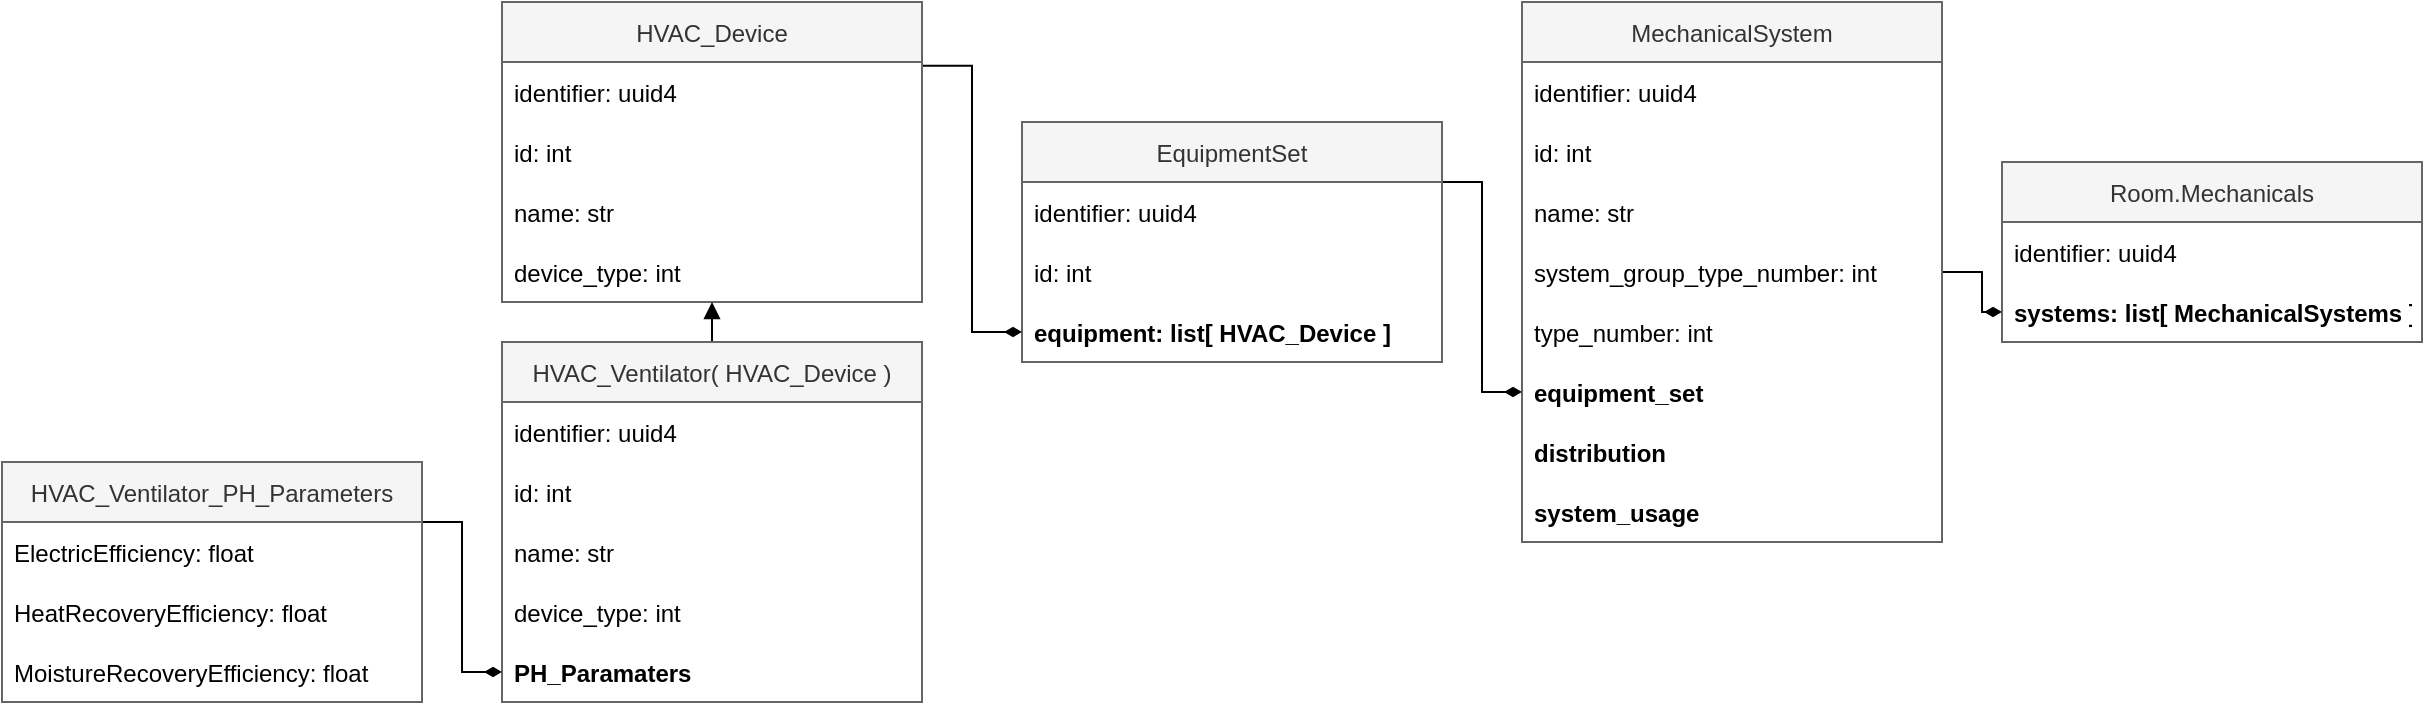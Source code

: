 <mxfile version="15.3.8" type="github"><diagram id="samFb1ylBwpOeSp5ioZv" name="Page-1"><mxGraphModel dx="1530" dy="1114" grid="1" gridSize="10" guides="1" tooltips="1" connect="1" arrows="1" fold="1" page="1" pageScale="1" pageWidth="1700" pageHeight="1100" math="0" shadow="0"><root><mxCell id="0"/><mxCell id="1" parent="0"/><mxCell id="2rCxB0W84ouvpsxNfgQV-1" value="Room.Mechanicals" style="swimlane;fontStyle=0;childLayout=stackLayout;horizontal=1;startSize=30;horizontalStack=0;resizeParent=1;resizeParentMax=0;resizeLast=0;collapsible=1;marginBottom=0;fillColor=#f5f5f5;strokeColor=#666666;fontColor=#333333;" vertex="1" parent="1"><mxGeometry x="1120" y="200" width="210" height="90" as="geometry"/></mxCell><mxCell id="2rCxB0W84ouvpsxNfgQV-9" value="identifier: uuid4" style="text;strokeColor=none;fillColor=none;align=left;verticalAlign=middle;spacingLeft=4;spacingRight=4;overflow=hidden;points=[[0,0.5],[1,0.5]];portConstraint=eastwest;rotatable=0;" vertex="1" parent="2rCxB0W84ouvpsxNfgQV-1"><mxGeometry y="30" width="210" height="30" as="geometry"/></mxCell><mxCell id="2rCxB0W84ouvpsxNfgQV-2" value="systems: list[ MechanicalSystems ]" style="text;strokeColor=none;fillColor=none;align=left;verticalAlign=middle;spacingLeft=4;spacingRight=4;overflow=hidden;points=[[0,0.5],[1,0.5]];portConstraint=eastwest;rotatable=0;fontStyle=1" vertex="1" parent="2rCxB0W84ouvpsxNfgQV-1"><mxGeometry y="60" width="210" height="30" as="geometry"/></mxCell><mxCell id="2rCxB0W84ouvpsxNfgQV-59" style="edgeStyle=orthogonalEdgeStyle;rounded=0;orthogonalLoop=1;jettySize=auto;html=1;entryX=0;entryY=0.5;entryDx=0;entryDy=0;fontSize=10;startArrow=none;startFill=0;endArrow=diamondThin;endFill=1;" edge="1" parent="1" source="2rCxB0W84ouvpsxNfgQV-5" target="2rCxB0W84ouvpsxNfgQV-2"><mxGeometry relative="1" as="geometry"/></mxCell><mxCell id="2rCxB0W84ouvpsxNfgQV-5" value="MechanicalSystem" style="swimlane;fontStyle=0;childLayout=stackLayout;horizontal=1;startSize=30;horizontalStack=0;resizeParent=1;resizeParentMax=0;resizeLast=0;collapsible=1;marginBottom=0;fillColor=#f5f5f5;strokeColor=#666666;fontColor=#333333;" vertex="1" parent="1"><mxGeometry x="880" y="120" width="210" height="270" as="geometry"/></mxCell><mxCell id="2rCxB0W84ouvpsxNfgQV-8" value="identifier: uuid4" style="text;strokeColor=none;fillColor=none;align=left;verticalAlign=middle;spacingLeft=4;spacingRight=4;overflow=hidden;points=[[0,0.5],[1,0.5]];portConstraint=eastwest;rotatable=0;" vertex="1" parent="2rCxB0W84ouvpsxNfgQV-5"><mxGeometry y="30" width="210" height="30" as="geometry"/></mxCell><mxCell id="2rCxB0W84ouvpsxNfgQV-6" value="id: int" style="text;strokeColor=none;fillColor=none;align=left;verticalAlign=middle;spacingLeft=4;spacingRight=4;overflow=hidden;points=[[0,0.5],[1,0.5]];portConstraint=eastwest;rotatable=0;" vertex="1" parent="2rCxB0W84ouvpsxNfgQV-5"><mxGeometry y="60" width="210" height="30" as="geometry"/></mxCell><mxCell id="2rCxB0W84ouvpsxNfgQV-10" value="name: str" style="text;strokeColor=none;fillColor=none;align=left;verticalAlign=middle;spacingLeft=4;spacingRight=4;overflow=hidden;points=[[0,0.5],[1,0.5]];portConstraint=eastwest;rotatable=0;" vertex="1" parent="2rCxB0W84ouvpsxNfgQV-5"><mxGeometry y="90" width="210" height="30" as="geometry"/></mxCell><mxCell id="2rCxB0W84ouvpsxNfgQV-13" value="system_group_type_number: int" style="text;strokeColor=none;fillColor=none;align=left;verticalAlign=middle;spacingLeft=4;spacingRight=4;overflow=hidden;points=[[0,0.5],[1,0.5]];portConstraint=eastwest;rotatable=0;" vertex="1" parent="2rCxB0W84ouvpsxNfgQV-5"><mxGeometry y="120" width="210" height="30" as="geometry"/></mxCell><mxCell id="2rCxB0W84ouvpsxNfgQV-14" value="type_number: int" style="text;strokeColor=none;fillColor=none;align=left;verticalAlign=middle;spacingLeft=4;spacingRight=4;overflow=hidden;points=[[0,0.5],[1,0.5]];portConstraint=eastwest;rotatable=0;" vertex="1" parent="2rCxB0W84ouvpsxNfgQV-5"><mxGeometry y="150" width="210" height="30" as="geometry"/></mxCell><mxCell id="2rCxB0W84ouvpsxNfgQV-15" value="equipment_set" style="text;strokeColor=none;fillColor=none;align=left;verticalAlign=middle;spacingLeft=4;spacingRight=4;overflow=hidden;points=[[0,0.5],[1,0.5]];portConstraint=eastwest;rotatable=0;fontStyle=1" vertex="1" parent="2rCxB0W84ouvpsxNfgQV-5"><mxGeometry y="180" width="210" height="30" as="geometry"/></mxCell><mxCell id="2rCxB0W84ouvpsxNfgQV-16" value="distribution" style="text;strokeColor=none;fillColor=none;align=left;verticalAlign=middle;spacingLeft=4;spacingRight=4;overflow=hidden;points=[[0,0.5],[1,0.5]];portConstraint=eastwest;rotatable=0;fontStyle=1" vertex="1" parent="2rCxB0W84ouvpsxNfgQV-5"><mxGeometry y="210" width="210" height="30" as="geometry"/></mxCell><mxCell id="2rCxB0W84ouvpsxNfgQV-17" value="system_usage" style="text;strokeColor=none;fillColor=none;align=left;verticalAlign=middle;spacingLeft=4;spacingRight=4;overflow=hidden;points=[[0,0.5],[1,0.5]];portConstraint=eastwest;rotatable=0;fontStyle=1" vertex="1" parent="2rCxB0W84ouvpsxNfgQV-5"><mxGeometry y="240" width="210" height="30" as="geometry"/></mxCell><mxCell id="2rCxB0W84ouvpsxNfgQV-60" style="edgeStyle=orthogonalEdgeStyle;rounded=0;orthogonalLoop=1;jettySize=auto;html=1;fontSize=10;startArrow=none;startFill=0;endArrow=diamondThin;endFill=1;exitX=1;exitY=0.25;exitDx=0;exitDy=0;" edge="1" parent="1" source="2rCxB0W84ouvpsxNfgQV-27" target="2rCxB0W84ouvpsxNfgQV-15"><mxGeometry relative="1" as="geometry"/></mxCell><mxCell id="2rCxB0W84ouvpsxNfgQV-27" value="EquipmentSet" style="swimlane;fontStyle=0;childLayout=stackLayout;horizontal=1;startSize=30;horizontalStack=0;resizeParent=1;resizeParentMax=0;resizeLast=0;collapsible=1;marginBottom=0;fillColor=#f5f5f5;strokeColor=#666666;fontColor=#333333;" vertex="1" parent="1"><mxGeometry x="630" y="180" width="210" height="120" as="geometry"/></mxCell><mxCell id="2rCxB0W84ouvpsxNfgQV-28" value="identifier: uuid4" style="text;strokeColor=none;fillColor=none;align=left;verticalAlign=middle;spacingLeft=4;spacingRight=4;overflow=hidden;points=[[0,0.5],[1,0.5]];portConstraint=eastwest;rotatable=0;" vertex="1" parent="2rCxB0W84ouvpsxNfgQV-27"><mxGeometry y="30" width="210" height="30" as="geometry"/></mxCell><mxCell id="2rCxB0W84ouvpsxNfgQV-30" value="id: int" style="text;strokeColor=none;fillColor=none;align=left;verticalAlign=middle;spacingLeft=4;spacingRight=4;overflow=hidden;points=[[0,0.5],[1,0.5]];portConstraint=eastwest;rotatable=0;" vertex="1" parent="2rCxB0W84ouvpsxNfgQV-27"><mxGeometry y="60" width="210" height="30" as="geometry"/></mxCell><mxCell id="2rCxB0W84ouvpsxNfgQV-29" value="equipment: list[ HVAC_Device ]" style="text;strokeColor=none;fillColor=none;align=left;verticalAlign=middle;spacingLeft=4;spacingRight=4;overflow=hidden;points=[[0,0.5],[1,0.5]];portConstraint=eastwest;rotatable=0;fontStyle=1" vertex="1" parent="2rCxB0W84ouvpsxNfgQV-27"><mxGeometry y="90" width="210" height="30" as="geometry"/></mxCell><mxCell id="2rCxB0W84ouvpsxNfgQV-57" style="edgeStyle=orthogonalEdgeStyle;rounded=0;orthogonalLoop=1;jettySize=auto;html=1;entryX=0;entryY=0.5;entryDx=0;entryDy=0;fontSize=10;startArrow=none;startFill=0;endArrow=diamondThin;endFill=1;exitX=1.002;exitY=0.063;exitDx=0;exitDy=0;exitPerimeter=0;" edge="1" parent="1" source="2rCxB0W84ouvpsxNfgQV-33" target="2rCxB0W84ouvpsxNfgQV-29"><mxGeometry relative="1" as="geometry"/></mxCell><mxCell id="2rCxB0W84ouvpsxNfgQV-32" value="HVAC_Device" style="swimlane;fontStyle=0;childLayout=stackLayout;horizontal=1;startSize=30;horizontalStack=0;resizeParent=1;resizeParentMax=0;resizeLast=0;collapsible=1;marginBottom=0;fillColor=#f5f5f5;strokeColor=#666666;fontColor=#333333;" vertex="1" parent="1"><mxGeometry x="370" y="120" width="210" height="150" as="geometry"/></mxCell><mxCell id="2rCxB0W84ouvpsxNfgQV-33" value="identifier: uuid4" style="text;strokeColor=none;fillColor=none;align=left;verticalAlign=middle;spacingLeft=4;spacingRight=4;overflow=hidden;points=[[0,0.5],[1,0.5]];portConstraint=eastwest;rotatable=0;" vertex="1" parent="2rCxB0W84ouvpsxNfgQV-32"><mxGeometry y="30" width="210" height="30" as="geometry"/></mxCell><mxCell id="2rCxB0W84ouvpsxNfgQV-34" value="id: int" style="text;strokeColor=none;fillColor=none;align=left;verticalAlign=middle;spacingLeft=4;spacingRight=4;overflow=hidden;points=[[0,0.5],[1,0.5]];portConstraint=eastwest;rotatable=0;" vertex="1" parent="2rCxB0W84ouvpsxNfgQV-32"><mxGeometry y="60" width="210" height="30" as="geometry"/></mxCell><mxCell id="2rCxB0W84ouvpsxNfgQV-35" value="name: str" style="text;strokeColor=none;fillColor=none;align=left;verticalAlign=middle;spacingLeft=4;spacingRight=4;overflow=hidden;points=[[0,0.5],[1,0.5]];portConstraint=eastwest;rotatable=0;" vertex="1" parent="2rCxB0W84ouvpsxNfgQV-32"><mxGeometry y="90" width="210" height="30" as="geometry"/></mxCell><mxCell id="2rCxB0W84ouvpsxNfgQV-36" value="device_type: int" style="text;strokeColor=none;fillColor=none;align=left;verticalAlign=middle;spacingLeft=4;spacingRight=4;overflow=hidden;points=[[0,0.5],[1,0.5]];portConstraint=eastwest;rotatable=0;" vertex="1" parent="2rCxB0W84ouvpsxNfgQV-32"><mxGeometry y="120" width="210" height="30" as="geometry"/></mxCell><mxCell id="2rCxB0W84ouvpsxNfgQV-56" style="edgeStyle=orthogonalEdgeStyle;rounded=0;orthogonalLoop=1;jettySize=auto;html=1;fontSize=10;startArrow=none;startFill=0;endArrow=block;endFill=1;entryX=0.501;entryY=1.021;entryDx=0;entryDy=0;entryPerimeter=0;" edge="1" parent="1" source="2rCxB0W84ouvpsxNfgQV-38" target="2rCxB0W84ouvpsxNfgQV-36"><mxGeometry relative="1" as="geometry"><mxPoint x="475" y="260" as="targetPoint"/></mxGeometry></mxCell><mxCell id="2rCxB0W84ouvpsxNfgQV-38" value="HVAC_Ventilator( HVAC_Device )" style="swimlane;fontStyle=0;childLayout=stackLayout;horizontal=1;startSize=30;horizontalStack=0;resizeParent=1;resizeParentMax=0;resizeLast=0;collapsible=1;marginBottom=0;fillColor=#f5f5f5;strokeColor=#666666;fontColor=#333333;" vertex="1" parent="1"><mxGeometry x="370" y="290" width="210" height="180" as="geometry"/></mxCell><mxCell id="2rCxB0W84ouvpsxNfgQV-39" value="identifier: uuid4" style="text;strokeColor=none;fillColor=none;align=left;verticalAlign=middle;spacingLeft=4;spacingRight=4;overflow=hidden;points=[[0,0.5],[1,0.5]];portConstraint=eastwest;rotatable=0;" vertex="1" parent="2rCxB0W84ouvpsxNfgQV-38"><mxGeometry y="30" width="210" height="30" as="geometry"/></mxCell><mxCell id="2rCxB0W84ouvpsxNfgQV-40" value="id: int" style="text;strokeColor=none;fillColor=none;align=left;verticalAlign=middle;spacingLeft=4;spacingRight=4;overflow=hidden;points=[[0,0.5],[1,0.5]];portConstraint=eastwest;rotatable=0;" vertex="1" parent="2rCxB0W84ouvpsxNfgQV-38"><mxGeometry y="60" width="210" height="30" as="geometry"/></mxCell><mxCell id="2rCxB0W84ouvpsxNfgQV-41" value="name: str" style="text;strokeColor=none;fillColor=none;align=left;verticalAlign=middle;spacingLeft=4;spacingRight=4;overflow=hidden;points=[[0,0.5],[1,0.5]];portConstraint=eastwest;rotatable=0;" vertex="1" parent="2rCxB0W84ouvpsxNfgQV-38"><mxGeometry y="90" width="210" height="30" as="geometry"/></mxCell><mxCell id="2rCxB0W84ouvpsxNfgQV-42" value="device_type: int" style="text;strokeColor=none;fillColor=none;align=left;verticalAlign=middle;spacingLeft=4;spacingRight=4;overflow=hidden;points=[[0,0.5],[1,0.5]];portConstraint=eastwest;rotatable=0;" vertex="1" parent="2rCxB0W84ouvpsxNfgQV-38"><mxGeometry y="120" width="210" height="30" as="geometry"/></mxCell><mxCell id="2rCxB0W84ouvpsxNfgQV-43" value="PH_Paramaters " style="text;strokeColor=none;fillColor=none;align=left;verticalAlign=middle;spacingLeft=4;spacingRight=4;overflow=hidden;points=[[0,0.5],[1,0.5]];portConstraint=eastwest;rotatable=0;fontStyle=1" vertex="1" parent="2rCxB0W84ouvpsxNfgQV-38"><mxGeometry y="150" width="210" height="30" as="geometry"/></mxCell><mxCell id="2rCxB0W84ouvpsxNfgQV-55" style="edgeStyle=orthogonalEdgeStyle;rounded=0;orthogonalLoop=1;jettySize=auto;html=1;entryX=0;entryY=0.5;entryDx=0;entryDy=0;fontSize=10;startArrow=none;startFill=0;endArrow=diamondThin;endFill=1;exitX=1;exitY=0.25;exitDx=0;exitDy=0;" edge="1" parent="1" source="2rCxB0W84ouvpsxNfgQV-44" target="2rCxB0W84ouvpsxNfgQV-43"><mxGeometry relative="1" as="geometry"/></mxCell><mxCell id="2rCxB0W84ouvpsxNfgQV-44" value="HVAC_Ventilator_PH_Parameters" style="swimlane;fontStyle=0;childLayout=stackLayout;horizontal=1;startSize=30;horizontalStack=0;resizeParent=1;resizeParentMax=0;resizeLast=0;collapsible=1;marginBottom=0;fillColor=#f5f5f5;strokeColor=#666666;fontColor=#333333;" vertex="1" parent="1"><mxGeometry x="120" y="350" width="210" height="120" as="geometry"/></mxCell><mxCell id="2rCxB0W84ouvpsxNfgQV-45" value="ElectricEfficiency: float" style="text;strokeColor=none;fillColor=none;align=left;verticalAlign=middle;spacingLeft=4;spacingRight=4;overflow=hidden;points=[[0,0.5],[1,0.5]];portConstraint=eastwest;rotatable=0;" vertex="1" parent="2rCxB0W84ouvpsxNfgQV-44"><mxGeometry y="30" width="210" height="30" as="geometry"/></mxCell><mxCell id="2rCxB0W84ouvpsxNfgQV-46" value="HeatRecoveryEfficiency: float" style="text;strokeColor=none;fillColor=none;align=left;verticalAlign=middle;spacingLeft=4;spacingRight=4;overflow=hidden;points=[[0,0.5],[1,0.5]];portConstraint=eastwest;rotatable=0;" vertex="1" parent="2rCxB0W84ouvpsxNfgQV-44"><mxGeometry y="60" width="210" height="30" as="geometry"/></mxCell><mxCell id="2rCxB0W84ouvpsxNfgQV-47" value="MoistureRecoveryEfficiency: float" style="text;strokeColor=none;fillColor=none;align=left;verticalAlign=middle;spacingLeft=4;spacingRight=4;overflow=hidden;points=[[0,0.5],[1,0.5]];portConstraint=eastwest;rotatable=0;" vertex="1" parent="2rCxB0W84ouvpsxNfgQV-44"><mxGeometry y="90" width="210" height="30" as="geometry"/></mxCell></root></mxGraphModel></diagram></mxfile>
